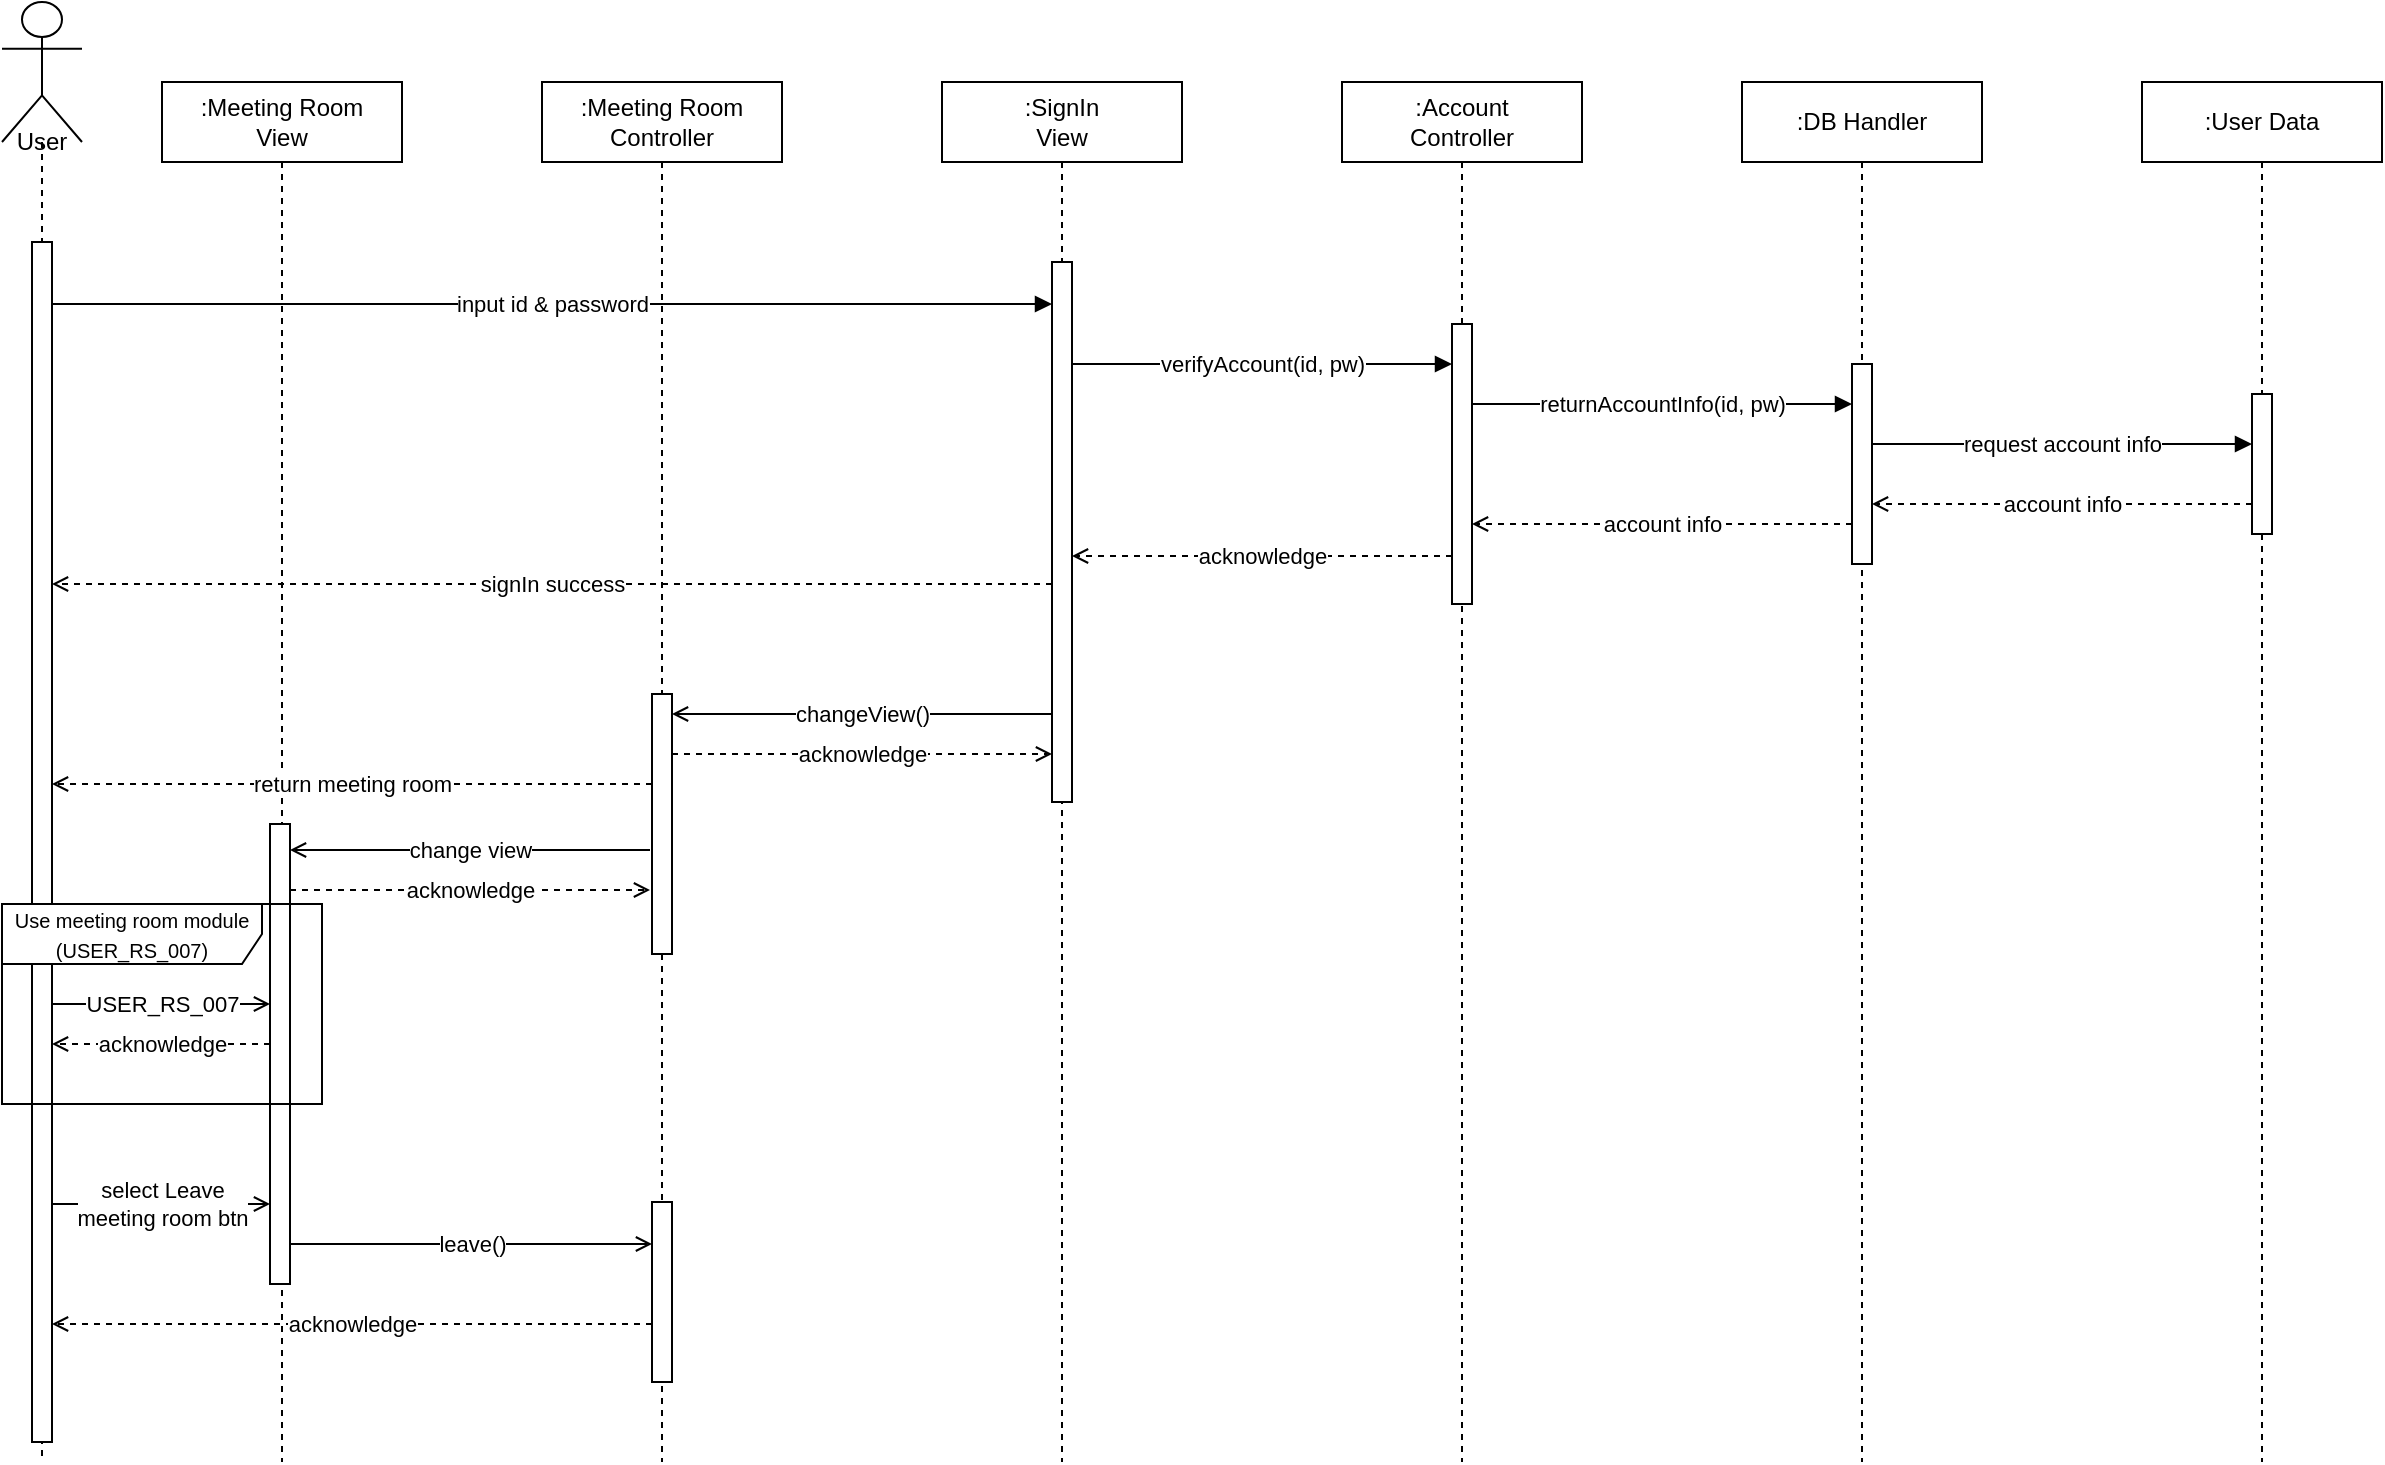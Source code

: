 <mxfile version="14.7.4" type="github">
  <diagram id="QXM7okLhdMr8AQxh6Bgx" name="Page-1">
    <mxGraphModel dx="2129" dy="681" grid="1" gridSize="10" guides="1" tooltips="1" connect="1" arrows="1" fold="1" page="1" pageScale="1" pageWidth="827" pageHeight="1169" math="0" shadow="0">
      <root>
        <mxCell id="0" />
        <mxCell id="1" parent="0" />
        <mxCell id="BiMk9_B7EX1rtoU-ykuB-52" value=":Meeting Room &lt;br&gt;View" style="shape=umlLifeline;perimeter=lifelinePerimeter;whiteSpace=wrap;html=1;container=1;collapsible=0;recursiveResize=0;outlineConnect=0;" parent="1" vertex="1">
          <mxGeometry x="170" y="100" width="120" height="690" as="geometry" />
        </mxCell>
        <mxCell id="BiMk9_B7EX1rtoU-ykuB-56" value=":Meeting Room Controller" style="shape=umlLifeline;perimeter=lifelinePerimeter;whiteSpace=wrap;html=1;container=1;collapsible=0;recursiveResize=0;outlineConnect=0;" parent="1" vertex="1">
          <mxGeometry x="360" y="100" width="120" height="690" as="geometry" />
        </mxCell>
        <mxCell id="BiMk9_B7EX1rtoU-ykuB-60" value=":SignIn&lt;br&gt;View" style="shape=umlLifeline;perimeter=lifelinePerimeter;whiteSpace=wrap;html=1;container=1;collapsible=0;recursiveResize=0;outlineConnect=0;" parent="1" vertex="1">
          <mxGeometry x="560" y="100" width="120" height="690" as="geometry" />
        </mxCell>
        <mxCell id="BiMk9_B7EX1rtoU-ykuB-64" value="" style="shape=umlLifeline;participant=umlActor;perimeter=lifelinePerimeter;whiteSpace=wrap;html=1;container=1;collapsible=0;recursiveResize=0;verticalAlign=top;spacingTop=36;outlineConnect=0;size=70;" parent="1" vertex="1">
          <mxGeometry x="90" y="60" width="40" height="730" as="geometry" />
        </mxCell>
        <mxCell id="BiMk9_B7EX1rtoU-ykuB-65" value="" style="html=1;points=[];perimeter=orthogonalPerimeter;" parent="BiMk9_B7EX1rtoU-ykuB-64" vertex="1">
          <mxGeometry x="15" y="120" width="10" height="600" as="geometry" />
        </mxCell>
        <mxCell id="BiMk9_B7EX1rtoU-ykuB-66" value="User" style="text;html=1;strokeColor=none;fillColor=none;align=center;verticalAlign=middle;whiteSpace=wrap;rounded=0;" parent="BiMk9_B7EX1rtoU-ykuB-64" vertex="1">
          <mxGeometry y="60" width="40" height="20" as="geometry" />
        </mxCell>
        <mxCell id="BiMk9_B7EX1rtoU-ykuB-78" value=":DB Handler" style="shape=umlLifeline;perimeter=lifelinePerimeter;whiteSpace=wrap;html=1;container=1;collapsible=0;recursiveResize=0;outlineConnect=0;" parent="1" vertex="1">
          <mxGeometry x="960" y="100" width="120" height="690" as="geometry" />
        </mxCell>
        <mxCell id="BiMk9_B7EX1rtoU-ykuB-92" value=":Account&lt;br&gt;Controller" style="shape=umlLifeline;perimeter=lifelinePerimeter;whiteSpace=wrap;html=1;container=1;collapsible=0;recursiveResize=0;outlineConnect=0;" parent="1" vertex="1">
          <mxGeometry x="760" y="100" width="120" height="690" as="geometry" />
        </mxCell>
        <mxCell id="b4w5KYIhBNjsbUTUgyb7-11" value="verifyAccount(id, pw)" style="edgeStyle=orthogonalEdgeStyle;rounded=0;orthogonalLoop=1;jettySize=auto;html=1;endArrow=block;endFill=1;" parent="1" target="j7rCs0lyY-aWD0qcUl4s-14" edge="1">
          <mxGeometry relative="1" as="geometry">
            <Array as="points">
              <mxPoint x="720" y="241" />
              <mxPoint x="720" y="241" />
            </Array>
            <mxPoint x="625" y="241.0" as="sourcePoint" />
          </mxGeometry>
        </mxCell>
        <mxCell id="j7rCs0lyY-aWD0qcUl4s-20" value="changeView()" style="edgeStyle=orthogonalEdgeStyle;rounded=0;orthogonalLoop=1;jettySize=auto;html=1;endArrow=open;endFill=0;" parent="1" target="j7rCs0lyY-aWD0qcUl4s-10" edge="1">
          <mxGeometry relative="1" as="geometry">
            <Array as="points">
              <mxPoint x="570" y="416" />
              <mxPoint x="570" y="416" />
            </Array>
            <mxPoint x="615" y="416" as="sourcePoint" />
          </mxGeometry>
        </mxCell>
        <mxCell id="b4w5KYIhBNjsbUTUgyb7-8" value="" style="html=1;points=[];perimeter=orthogonalPerimeter;" parent="1" vertex="1">
          <mxGeometry x="615" y="190" width="10" height="270" as="geometry" />
        </mxCell>
        <mxCell id="j7rCs0lyY-aWD0qcUl4s-16" value="request account info" style="edgeStyle=orthogonalEdgeStyle;rounded=0;orthogonalLoop=1;jettySize=auto;html=1;endArrow=block;endFill=1;" parent="1" source="b4w5KYIhBNjsbUTUgyb7-10" target="b4w5KYIhBNjsbUTUgyb7-13" edge="1">
          <mxGeometry relative="1" as="geometry">
            <Array as="points">
              <mxPoint x="1120" y="281" />
              <mxPoint x="1120" y="281" />
            </Array>
          </mxGeometry>
        </mxCell>
        <mxCell id="j7rCs0lyY-aWD0qcUl4s-18" value="account info" style="edgeStyle=orthogonalEdgeStyle;rounded=0;orthogonalLoop=1;jettySize=auto;html=1;endArrow=open;endFill=0;dashed=1;" parent="1" source="b4w5KYIhBNjsbUTUgyb7-10" target="j7rCs0lyY-aWD0qcUl4s-14" edge="1">
          <mxGeometry relative="1" as="geometry">
            <Array as="points">
              <mxPoint x="880" y="321" />
              <mxPoint x="880" y="321" />
            </Array>
          </mxGeometry>
        </mxCell>
        <mxCell id="b4w5KYIhBNjsbUTUgyb7-10" value="" style="html=1;points=[];perimeter=orthogonalPerimeter;" parent="1" vertex="1">
          <mxGeometry x="1015" y="241" width="10" height="100" as="geometry" />
        </mxCell>
        <mxCell id="b4w5KYIhBNjsbUTUgyb7-12" value=":User Data" style="shape=umlLifeline;perimeter=lifelinePerimeter;whiteSpace=wrap;html=1;container=1;collapsible=0;recursiveResize=0;outlineConnect=0;" parent="1" vertex="1">
          <mxGeometry x="1160" y="100" width="120" height="690" as="geometry" />
        </mxCell>
        <mxCell id="j7rCs0lyY-aWD0qcUl4s-17" value="account info" style="edgeStyle=orthogonalEdgeStyle;rounded=0;orthogonalLoop=1;jettySize=auto;html=1;endArrow=open;endFill=0;dashed=1;" parent="1" source="b4w5KYIhBNjsbUTUgyb7-13" target="b4w5KYIhBNjsbUTUgyb7-10" edge="1">
          <mxGeometry relative="1" as="geometry">
            <Array as="points">
              <mxPoint x="1120" y="311" />
              <mxPoint x="1120" y="311" />
            </Array>
          </mxGeometry>
        </mxCell>
        <mxCell id="b4w5KYIhBNjsbUTUgyb7-13" value="" style="html=1;points=[];perimeter=orthogonalPerimeter;" parent="1" vertex="1">
          <mxGeometry x="1215" y="256" width="10" height="70" as="geometry" />
        </mxCell>
        <mxCell id="j7rCs0lyY-aWD0qcUl4s-22" value="change view" style="edgeStyle=orthogonalEdgeStyle;rounded=0;orthogonalLoop=1;jettySize=auto;html=1;endArrow=open;endFill=0;" parent="1" target="j7rCs0lyY-aWD0qcUl4s-21" edge="1">
          <mxGeometry relative="1" as="geometry">
            <mxPoint x="414" y="484" as="sourcePoint" />
            <Array as="points">
              <mxPoint x="319" y="484" />
              <mxPoint x="319" y="484" />
            </Array>
          </mxGeometry>
        </mxCell>
        <mxCell id="j7rCs0lyY-aWD0qcUl4s-23" value="acknowledge" style="edgeStyle=orthogonalEdgeStyle;rounded=0;orthogonalLoop=1;jettySize=auto;html=1;endArrow=open;endFill=0;dashed=1;" parent="1" source="j7rCs0lyY-aWD0qcUl4s-10" edge="1">
          <mxGeometry relative="1" as="geometry">
            <Array as="points">
              <mxPoint x="570" y="436" />
              <mxPoint x="570" y="436" />
            </Array>
            <mxPoint x="615" y="436" as="targetPoint" />
          </mxGeometry>
        </mxCell>
        <mxCell id="j7rCs0lyY-aWD0qcUl4s-24" value="return meeting room" style="edgeStyle=orthogonalEdgeStyle;rounded=0;orthogonalLoop=1;jettySize=auto;html=1;endArrow=open;endFill=0;dashed=1;" parent="1" source="j7rCs0lyY-aWD0qcUl4s-10" edge="1">
          <mxGeometry relative="1" as="geometry">
            <mxPoint x="115" y="451.0" as="targetPoint" />
            <Array as="points">
              <mxPoint x="270" y="451" />
              <mxPoint x="270" y="451" />
            </Array>
          </mxGeometry>
        </mxCell>
        <mxCell id="j7rCs0lyY-aWD0qcUl4s-10" value="" style="html=1;points=[];perimeter=orthogonalPerimeter;" parent="1" vertex="1">
          <mxGeometry x="415" y="406" width="10" height="130" as="geometry" />
        </mxCell>
        <mxCell id="j7rCs0lyY-aWD0qcUl4s-13" value="input id &amp;amp; password" style="edgeStyle=orthogonalEdgeStyle;rounded=0;orthogonalLoop=1;jettySize=auto;html=1;endArrow=block;endFill=1;" parent="1" edge="1">
          <mxGeometry relative="1" as="geometry">
            <Array as="points">
              <mxPoint x="480" y="211" />
              <mxPoint x="480" y="211" />
            </Array>
            <mxPoint x="115" y="211.0" as="sourcePoint" />
            <mxPoint x="615" y="211.0" as="targetPoint" />
          </mxGeometry>
        </mxCell>
        <mxCell id="j7rCs0lyY-aWD0qcUl4s-15" value="returnAccountInfo(id, pw)" style="edgeStyle=orthogonalEdgeStyle;rounded=0;orthogonalLoop=1;jettySize=auto;html=1;endArrow=block;endFill=1;" parent="1" source="j7rCs0lyY-aWD0qcUl4s-14" target="b4w5KYIhBNjsbUTUgyb7-10" edge="1">
          <mxGeometry relative="1" as="geometry">
            <Array as="points">
              <mxPoint x="920" y="261" />
              <mxPoint x="920" y="261" />
            </Array>
          </mxGeometry>
        </mxCell>
        <mxCell id="j7rCs0lyY-aWD0qcUl4s-19" value="signIn success" style="edgeStyle=orthogonalEdgeStyle;rounded=0;orthogonalLoop=1;jettySize=auto;html=1;endArrow=open;endFill=0;dashed=1;" parent="1" edge="1">
          <mxGeometry relative="1" as="geometry">
            <Array as="points">
              <mxPoint x="370" y="351" />
              <mxPoint x="370" y="351" />
            </Array>
            <mxPoint x="615" y="351.0" as="sourcePoint" />
            <mxPoint x="115" y="351.0" as="targetPoint" />
          </mxGeometry>
        </mxCell>
        <mxCell id="j7rCs0lyY-aWD0qcUl4s-26" value="acknowledge" style="edgeStyle=orthogonalEdgeStyle;rounded=0;orthogonalLoop=1;jettySize=auto;html=1;dashed=1;endArrow=open;endFill=0;" parent="1" edge="1">
          <mxGeometry relative="1" as="geometry">
            <mxPoint x="815" y="337" as="sourcePoint" />
            <mxPoint x="625" y="337" as="targetPoint" />
            <Array as="points">
              <mxPoint x="720" y="337" />
              <mxPoint x="720" y="337" />
            </Array>
          </mxGeometry>
        </mxCell>
        <mxCell id="j7rCs0lyY-aWD0qcUl4s-14" value="" style="html=1;points=[];perimeter=orthogonalPerimeter;" parent="1" vertex="1">
          <mxGeometry x="815" y="221" width="10" height="140" as="geometry" />
        </mxCell>
        <mxCell id="j7rCs0lyY-aWD0qcUl4s-27" value="acknowledge" style="edgeStyle=orthogonalEdgeStyle;rounded=0;orthogonalLoop=1;jettySize=auto;html=1;dashed=1;endArrow=open;endFill=0;" parent="1" source="j7rCs0lyY-aWD0qcUl4s-21" edge="1">
          <mxGeometry relative="1" as="geometry">
            <mxPoint x="414" y="504" as="targetPoint" />
            <Array as="points">
              <mxPoint x="279" y="504" />
              <mxPoint x="279" y="504" />
            </Array>
          </mxGeometry>
        </mxCell>
        <mxCell id="j7rCs0lyY-aWD0qcUl4s-2" value="acknowledge" style="edgeStyle=orthogonalEdgeStyle;rounded=0;orthogonalLoop=1;jettySize=auto;html=1;endArrow=open;endFill=0;dashed=1;" edge="1" parent="1" source="j7rCs0lyY-aWD0qcUl4s-21">
          <mxGeometry relative="1" as="geometry">
            <mxPoint x="115" y="581.0" as="targetPoint" />
            <Array as="points">
              <mxPoint x="200" y="581" />
              <mxPoint x="200" y="581" />
            </Array>
          </mxGeometry>
        </mxCell>
        <mxCell id="j7rCs0lyY-aWD0qcUl4s-8" value="leave()" style="edgeStyle=orthogonalEdgeStyle;rounded=0;orthogonalLoop=1;jettySize=auto;html=1;endArrow=open;endFill=0;" edge="1" parent="1" source="j7rCs0lyY-aWD0qcUl4s-21">
          <mxGeometry relative="1" as="geometry">
            <mxPoint x="415" y="681.0" as="targetPoint" />
            <Array as="points">
              <mxPoint x="280" y="681" />
              <mxPoint x="280" y="681" />
            </Array>
          </mxGeometry>
        </mxCell>
        <mxCell id="j7rCs0lyY-aWD0qcUl4s-21" value="" style="html=1;points=[];perimeter=orthogonalPerimeter;" parent="1" vertex="1">
          <mxGeometry x="224" y="471" width="10" height="230" as="geometry" />
        </mxCell>
        <mxCell id="j7rCs0lyY-aWD0qcUl4s-29" value="USER_RS_007" style="edgeStyle=orthogonalEdgeStyle;rounded=0;orthogonalLoop=1;jettySize=auto;html=1;endArrow=open;endFill=0;" parent="1" target="j7rCs0lyY-aWD0qcUl4s-21" edge="1">
          <mxGeometry relative="1" as="geometry">
            <Array as="points">
              <mxPoint x="170" y="561" />
              <mxPoint x="170" y="561" />
            </Array>
            <mxPoint x="115" y="561.0" as="sourcePoint" />
          </mxGeometry>
        </mxCell>
        <mxCell id="j7rCs0lyY-aWD0qcUl4s-3" value="select Leave &lt;br&gt;meeting room btn" style="edgeStyle=orthogonalEdgeStyle;rounded=0;orthogonalLoop=1;jettySize=auto;html=1;endArrow=open;endFill=0;" edge="1" parent="1" target="j7rCs0lyY-aWD0qcUl4s-21">
          <mxGeometry relative="1" as="geometry">
            <mxPoint x="115" y="661.0" as="sourcePoint" />
            <Array as="points">
              <mxPoint x="150" y="661" />
              <mxPoint x="150" y="661" />
            </Array>
          </mxGeometry>
        </mxCell>
        <mxCell id="j7rCs0lyY-aWD0qcUl4s-11" value="acknowledge" style="edgeStyle=orthogonalEdgeStyle;rounded=0;orthogonalLoop=1;jettySize=auto;html=1;endArrow=open;endFill=0;dashed=1;" edge="1" parent="1">
          <mxGeometry relative="1" as="geometry">
            <mxPoint x="415" y="721.0" as="sourcePoint" />
            <mxPoint x="115" y="721.0" as="targetPoint" />
            <Array as="points">
              <mxPoint x="260" y="721" />
              <mxPoint x="260" y="721" />
            </Array>
          </mxGeometry>
        </mxCell>
        <mxCell id="j7rCs0lyY-aWD0qcUl4s-4" value="" style="html=1;points=[];perimeter=orthogonalPerimeter;" vertex="1" parent="1">
          <mxGeometry x="415" y="660" width="10" height="90" as="geometry" />
        </mxCell>
        <mxCell id="j7rCs0lyY-aWD0qcUl4s-1" value="&lt;font style=&quot;font-size: 10px&quot;&gt;Use meeting room module&lt;br&gt;(USER_RS_007)&lt;br&gt;&lt;/font&gt;" style="shape=umlFrame;whiteSpace=wrap;html=1;width=130;height=30;" vertex="1" parent="1">
          <mxGeometry x="90" y="511" width="160" height="100" as="geometry" />
        </mxCell>
      </root>
    </mxGraphModel>
  </diagram>
</mxfile>

